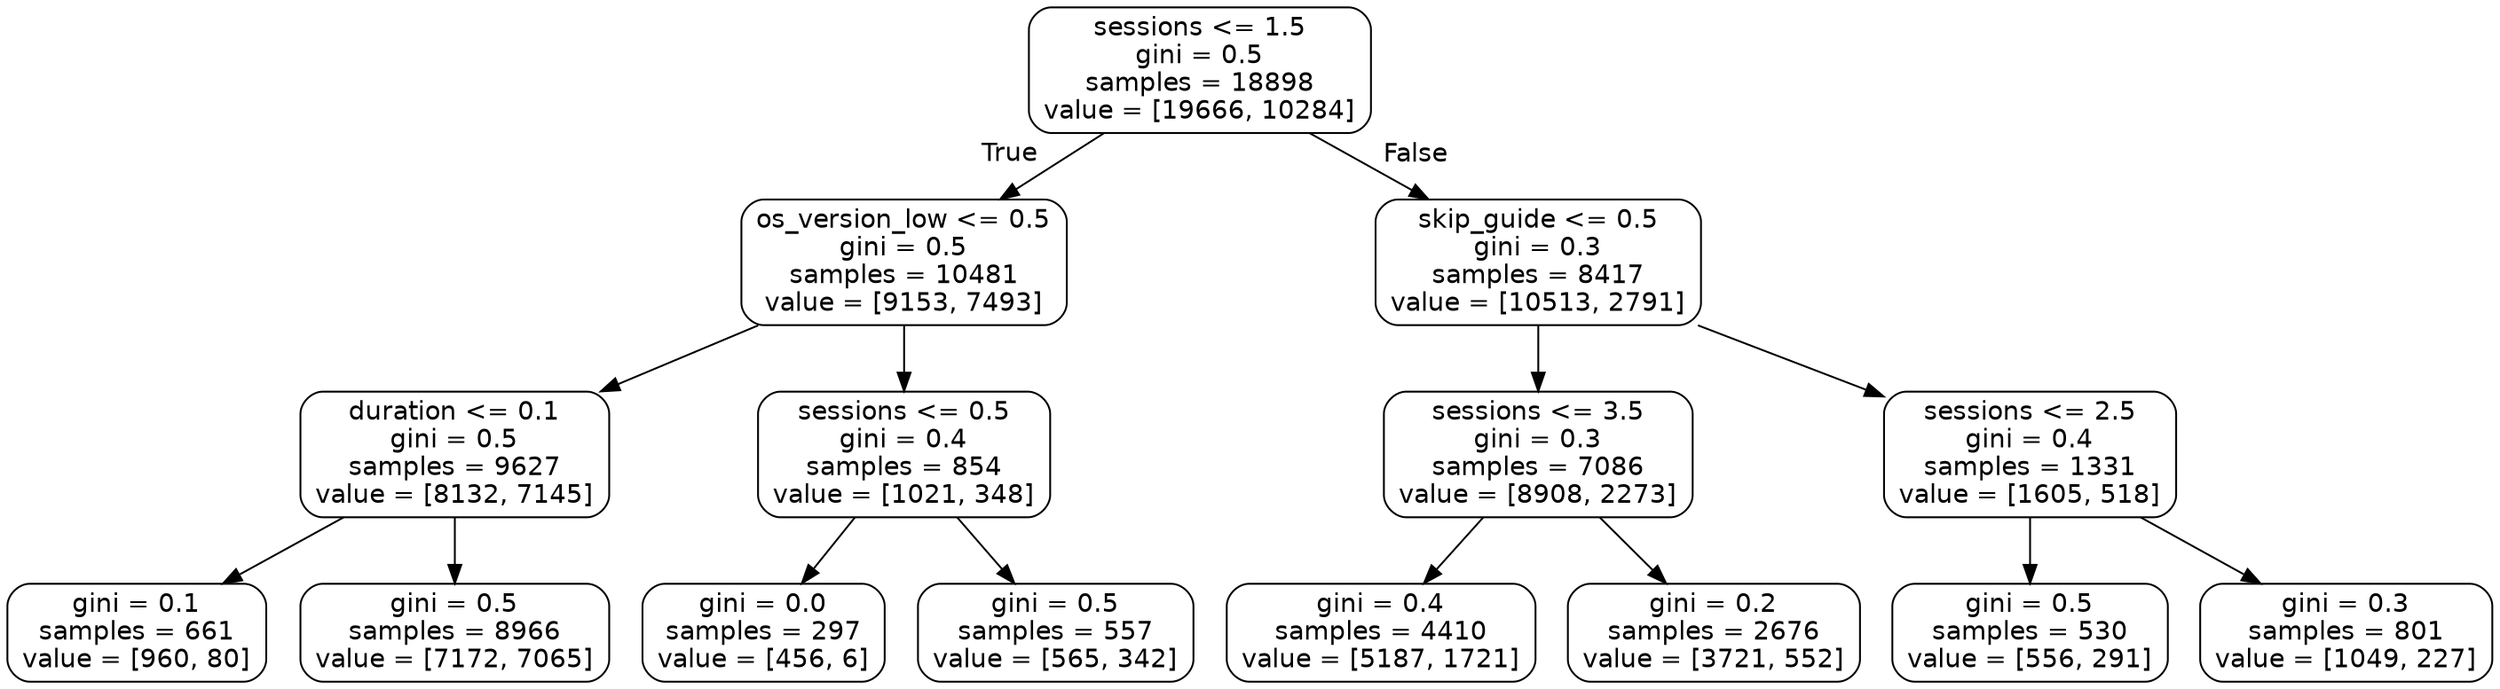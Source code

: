 digraph Tree {
node [shape=box, style="rounded", color="black", fontname=helvetica] ;
edge [fontname=helvetica] ;
0 [label="sessions <= 1.5\ngini = 0.5\nsamples = 18898\nvalue = [19666, 10284]"] ;
1 [label="os_version_low <= 0.5\ngini = 0.5\nsamples = 10481\nvalue = [9153, 7493]"] ;
0 -> 1 [labeldistance=2.5, labelangle=45, headlabel="True"] ;
2 [label="duration <= 0.1\ngini = 0.5\nsamples = 9627\nvalue = [8132, 7145]"] ;
1 -> 2 ;
3 [label="gini = 0.1\nsamples = 661\nvalue = [960, 80]"] ;
2 -> 3 ;
4 [label="gini = 0.5\nsamples = 8966\nvalue = [7172, 7065]"] ;
2 -> 4 ;
5 [label="sessions <= 0.5\ngini = 0.4\nsamples = 854\nvalue = [1021, 348]"] ;
1 -> 5 ;
6 [label="gini = 0.0\nsamples = 297\nvalue = [456, 6]"] ;
5 -> 6 ;
7 [label="gini = 0.5\nsamples = 557\nvalue = [565, 342]"] ;
5 -> 7 ;
8 [label="skip_guide <= 0.5\ngini = 0.3\nsamples = 8417\nvalue = [10513, 2791]"] ;
0 -> 8 [labeldistance=2.5, labelangle=-45, headlabel="False"] ;
9 [label="sessions <= 3.5\ngini = 0.3\nsamples = 7086\nvalue = [8908, 2273]"] ;
8 -> 9 ;
10 [label="gini = 0.4\nsamples = 4410\nvalue = [5187, 1721]"] ;
9 -> 10 ;
11 [label="gini = 0.2\nsamples = 2676\nvalue = [3721, 552]"] ;
9 -> 11 ;
12 [label="sessions <= 2.5\ngini = 0.4\nsamples = 1331\nvalue = [1605, 518]"] ;
8 -> 12 ;
13 [label="gini = 0.5\nsamples = 530\nvalue = [556, 291]"] ;
12 -> 13 ;
14 [label="gini = 0.3\nsamples = 801\nvalue = [1049, 227]"] ;
12 -> 14 ;
}